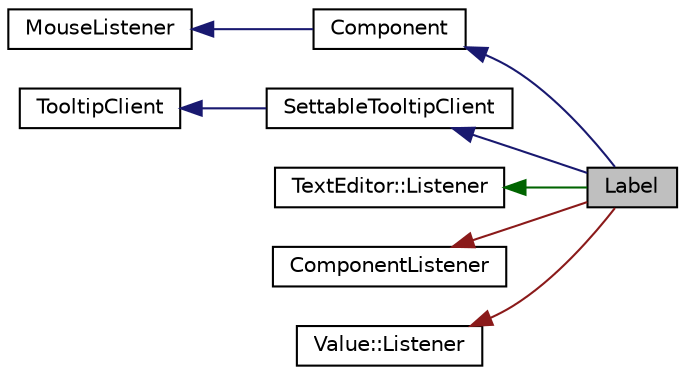 digraph "Label"
{
  bgcolor="transparent";
  edge [fontname="Helvetica",fontsize="10",labelfontname="Helvetica",labelfontsize="10"];
  node [fontname="Helvetica",fontsize="10",shape=record];
  rankdir="LR";
  Node0 [label="Label",height=0.2,width=0.4,color="black", fillcolor="grey75", style="filled", fontcolor="black"];
  Node1 -> Node0 [dir="back",color="midnightblue",fontsize="10",style="solid",fontname="Helvetica"];
  Node1 [label="Component",height=0.2,width=0.4,color="black",URL="$classComponent.html",tooltip="The base class for all JUCE user-interface objects. "];
  Node2 -> Node1 [dir="back",color="midnightblue",fontsize="10",style="solid",fontname="Helvetica"];
  Node2 [label="MouseListener",height=0.2,width=0.4,color="black",URL="$classMouseListener.html",tooltip="A MouseListener can be registered with a component to receive callbacks about mouse events that happe..."];
  Node3 -> Node0 [dir="back",color="midnightblue",fontsize="10",style="solid",fontname="Helvetica"];
  Node3 [label="SettableTooltipClient",height=0.2,width=0.4,color="black",URL="$classSettableTooltipClient.html",tooltip="An implementation of TooltipClient that stores the tooltip string and a method for changing it..."];
  Node4 -> Node3 [dir="back",color="midnightblue",fontsize="10",style="solid",fontname="Helvetica"];
  Node4 [label="TooltipClient",height=0.2,width=0.4,color="black",URL="$classTooltipClient.html",tooltip="Components that want to use pop-up tooltips should implement this interface. "];
  Node5 -> Node0 [dir="back",color="darkgreen",fontsize="10",style="solid",fontname="Helvetica"];
  Node5 [label="TextEditor::Listener",height=0.2,width=0.4,color="black",URL="$classTextEditor_1_1Listener.html",tooltip="Receives callbacks from a TextEditor component when it changes. "];
  Node6 -> Node0 [dir="back",color="firebrick4",fontsize="10",style="solid",fontname="Helvetica"];
  Node6 [label="ComponentListener",height=0.2,width=0.4,color="black",URL="$classComponentListener.html",tooltip="Gets informed about changes to a component&#39;s hierarchy or position. "];
  Node7 -> Node0 [dir="back",color="firebrick4",fontsize="10",style="solid",fontname="Helvetica"];
  Node7 [label="Value::Listener",height=0.2,width=0.4,color="black",URL="$classValue_1_1Listener.html",tooltip="Receives callbacks when a Value object changes. "];
}
